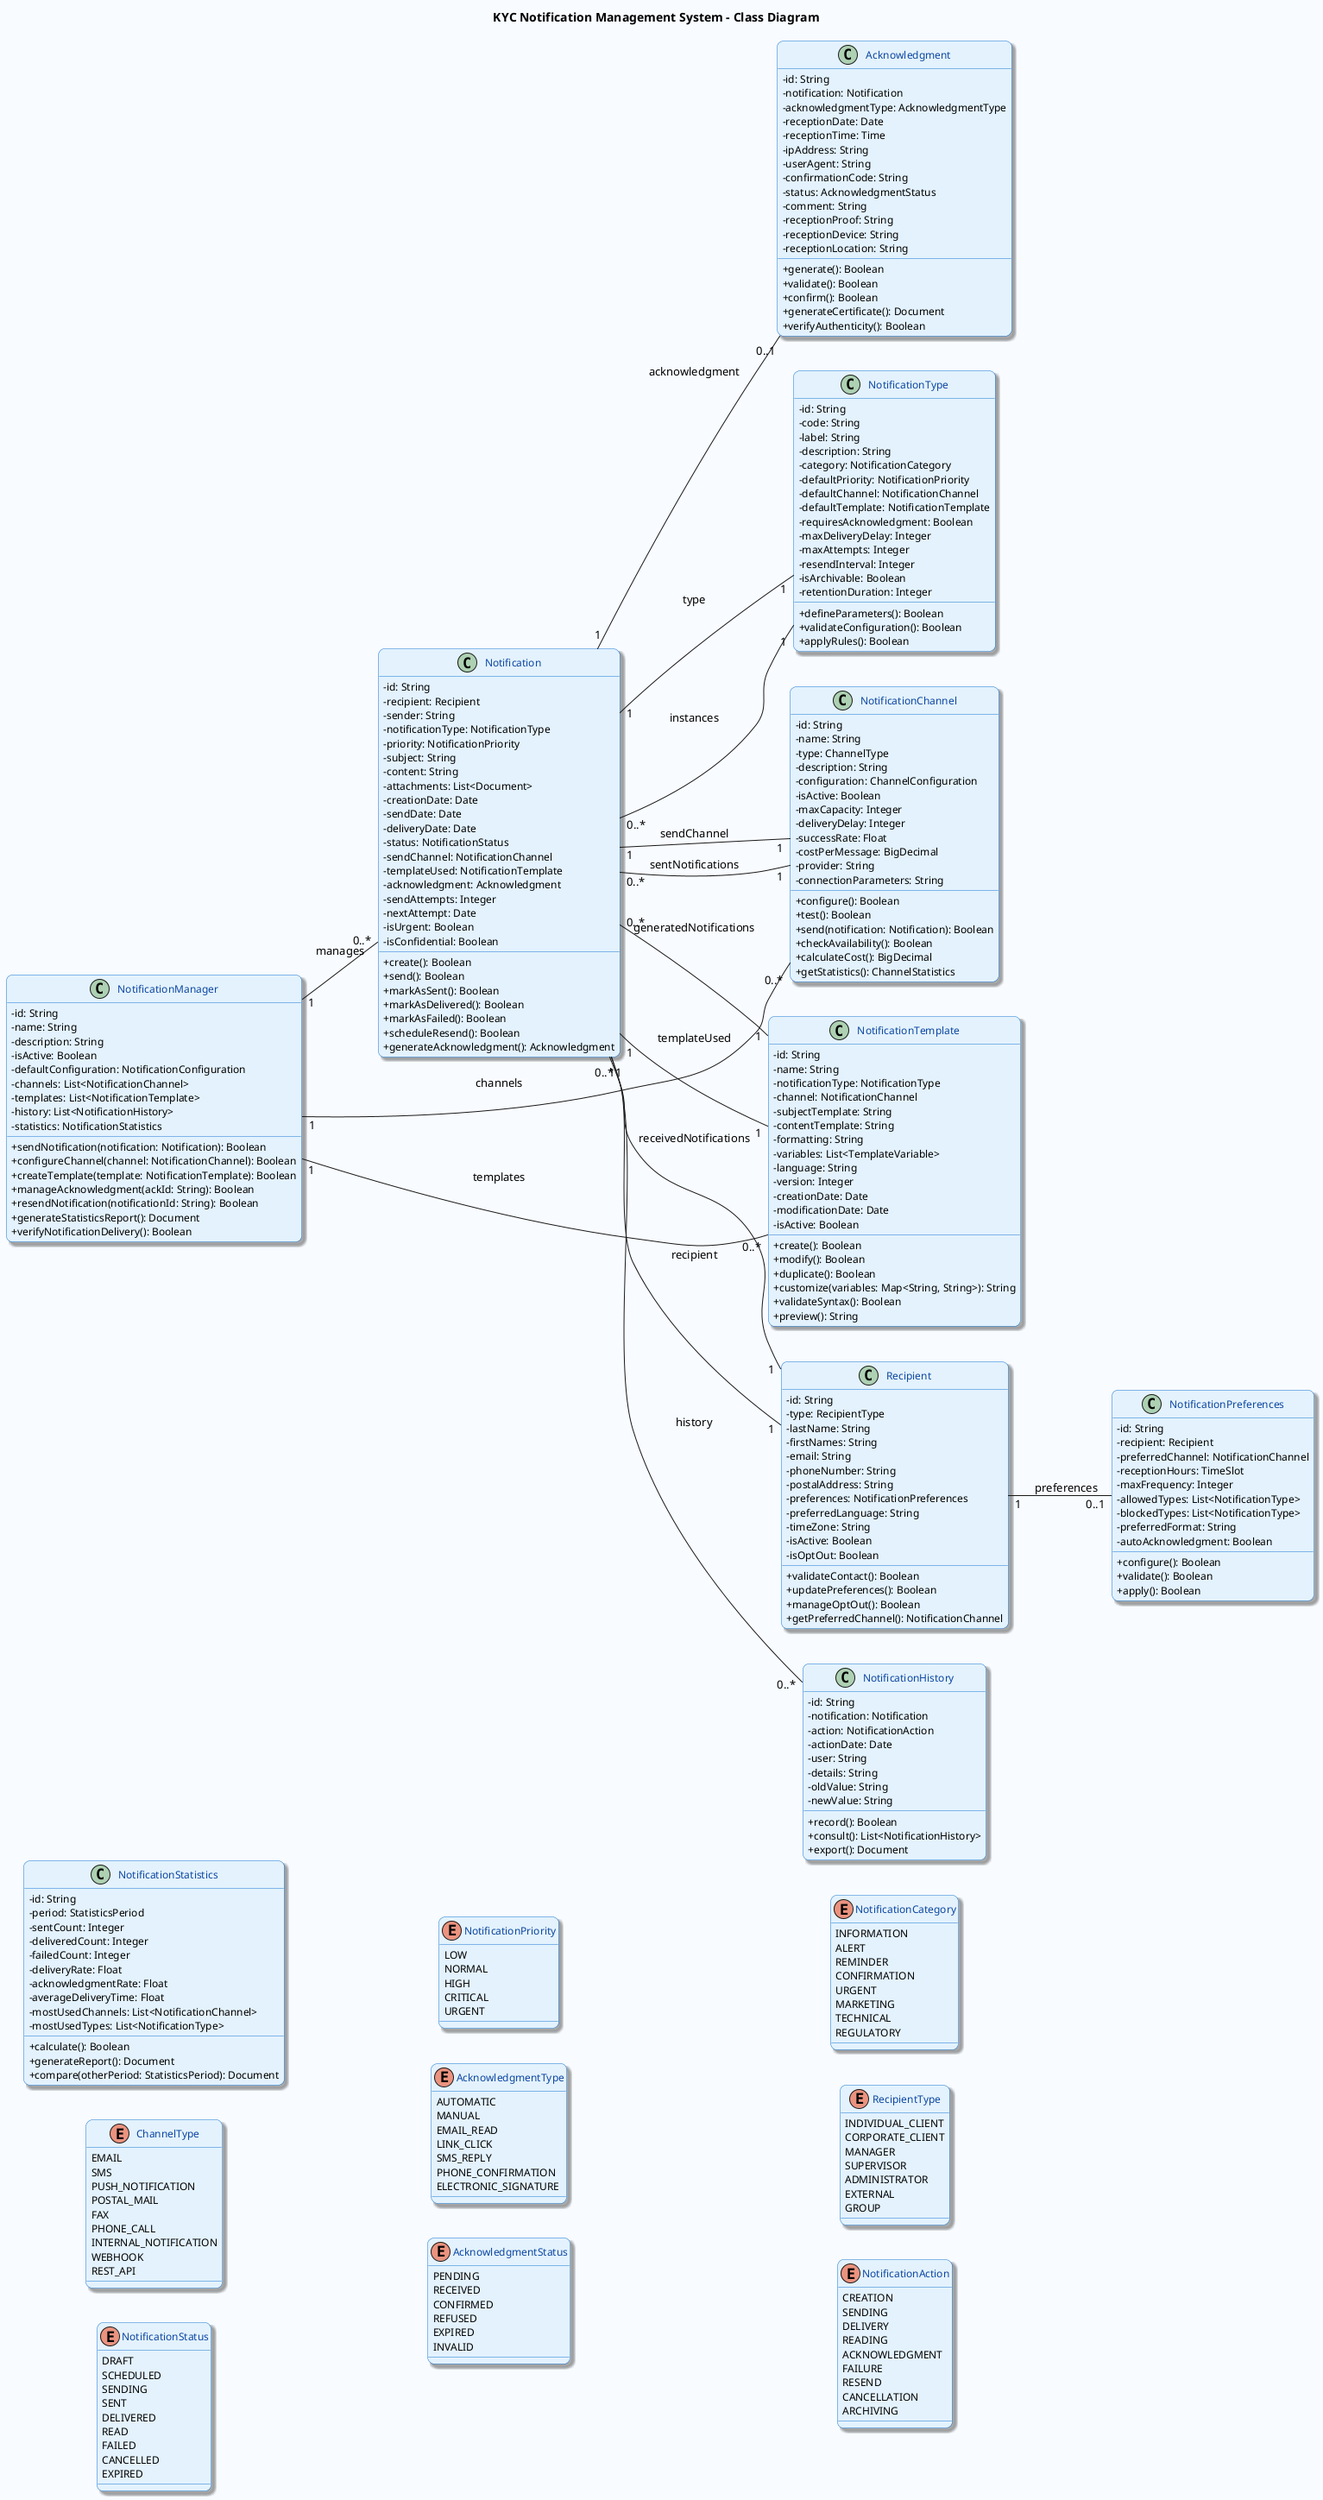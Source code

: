 @startuml NotificationManagementClassDiagram
skinparam backgroundColor #F8FBFF
skinparam classBackgroundColor #E3F2FD
skinparam classBorderColor #1976D2
skinparam classFontColor #0D47A1
skinparam classFontSize 13
skinparam classAttributeFontSize 12
skinparam classMethodFontSize 12
skinparam classAttributeIconSize 0
skinparam shadowing true
skinparam roundCorner 15
skinparam nodesep 40
skinparam ranksep 30
left to right direction

title KYC Notification Management System - Class Diagram

class NotificationManager {
  - id: String
  - name: String
  - description: String
  - isActive: Boolean
  - defaultConfiguration: NotificationConfiguration
  - channels: List<NotificationChannel>
  - templates: List<NotificationTemplate>
  - history: List<NotificationHistory>
  - statistics: NotificationStatistics
  + sendNotification(notification: Notification): Boolean
  + configureChannel(channel: NotificationChannel): Boolean
  + createTemplate(template: NotificationTemplate): Boolean
  + manageAcknowledgment(ackId: String): Boolean
  + resendNotification(notificationId: String): Boolean
  + generateStatisticsReport(): Document
  + verifyNotificationDelivery(): Boolean
}

class Notification {
  - id: String
  - recipient: Recipient
  - sender: String
  - notificationType: NotificationType
  - priority: NotificationPriority
  - subject: String
  - content: String
  - attachments: List<Document>
  - creationDate: Date
  - sendDate: Date
  - deliveryDate: Date
  - status: NotificationStatus
  - sendChannel: NotificationChannel
  - templateUsed: NotificationTemplate
  - acknowledgment: Acknowledgment
  - sendAttempts: Integer
  - nextAttempt: Date
  - isUrgent: Boolean
  - isConfidential: Boolean
  + create(): Boolean
  + send(): Boolean
  + markAsSent(): Boolean
  + markAsDelivered(): Boolean
  + markAsFailed(): Boolean
  + scheduleResend(): Boolean
  + generateAcknowledgment(): Acknowledgment
}

class Acknowledgment {
  - id: String
  - notification: Notification
  - acknowledgmentType: AcknowledgmentType
  - receptionDate: Date
  - receptionTime: Time
  - ipAddress: String
  - userAgent: String
  - confirmationCode: String
  - status: AcknowledgmentStatus
  - comment: String
  - receptionProof: String
  - receptionDevice: String
  - receptionLocation: String
  + generate(): Boolean
  + validate(): Boolean
  + confirm(): Boolean
  + generateCertificate(): Document
  + verifyAuthenticity(): Boolean
}

class NotificationType {
  - id: String
  - code: String
  - label: String
  - description: String
  - category: NotificationCategory
  - defaultPriority: NotificationPriority
  - defaultChannel: NotificationChannel
  - defaultTemplate: NotificationTemplate
  - requiresAcknowledgment: Boolean
  - maxDeliveryDelay: Integer
  - maxAttempts: Integer
  - resendInterval: Integer
  - isArchivable: Boolean
  - retentionDuration: Integer
  + defineParameters(): Boolean
  + validateConfiguration(): Boolean
  + applyRules(): Boolean
}

class NotificationChannel {
  - id: String
  - name: String
  - type: ChannelType
  - description: String
  - configuration: ChannelConfiguration
  - isActive: Boolean
  - maxCapacity: Integer
  - deliveryDelay: Integer
  - successRate: Float
  - costPerMessage: BigDecimal
  - provider: String
  - connectionParameters: String
  + configure(): Boolean
  + test(): Boolean
  + send(notification: Notification): Boolean
  + checkAvailability(): Boolean
  + calculateCost(): BigDecimal
  + getStatistics(): ChannelStatistics
}

class NotificationTemplate {
  - id: String
  - name: String
  - notificationType: NotificationType
  - channel: NotificationChannel
  - subjectTemplate: String
  - contentTemplate: String
  - formatting: String
  - variables: List<TemplateVariable>
  - language: String
  - version: Integer
  - creationDate: Date
  - modificationDate: Date
  - isActive: Boolean
  + create(): Boolean
  + modify(): Boolean
  + duplicate(): Boolean
  + customize(variables: Map<String, String>): String
  + validateSyntax(): Boolean
  + preview(): String
}

class Recipient {
  - id: String
  - type: RecipientType
  - lastName: String
  - firstNames: String
  - email: String
  - phoneNumber: String
  - postalAddress: String
  - preferences: NotificationPreferences
  - preferredLanguage: String
  - timeZone: String
  - isActive: Boolean
  - isOptOut: Boolean
  + validateContact(): Boolean
  + updatePreferences(): Boolean
  + manageOptOut(): Boolean
  + getPreferredChannel(): NotificationChannel
}

class NotificationPreferences {
  - id: String
  - recipient: Recipient
  - preferredChannel: NotificationChannel
  - receptionHours: TimeSlot
  - maxFrequency: Integer
  - allowedTypes: List<NotificationType>
  - blockedTypes: List<NotificationType>
  - preferredFormat: String
  - autoAcknowledgment: Boolean
  + configure(): Boolean
  + validate(): Boolean
  + apply(): Boolean
}

class NotificationHistory {
  - id: String
  - notification: Notification
  - action: NotificationAction
  - actionDate: Date
  - user: String
  - details: String
  - oldValue: String
  - newValue: String
  + record(): Boolean
  + consult(): List<NotificationHistory>
  + export(): Document
}

class NotificationStatistics {
  - id: String
  - period: StatisticsPeriod
  - sentCount: Integer
  - deliveredCount: Integer
  - failedCount: Integer
  - deliveryRate: Float
  - acknowledgmentRate: Float
  - averageDeliveryTime: Float
  - mostUsedChannels: List<NotificationChannel>
  - mostUsedTypes: List<NotificationType>
  + calculate(): Boolean
  + generateReport(): Document
  + compare(otherPeriod: StatisticsPeriod): Document
}

' ===== ENUMERATIONS FOR NOTIFICATION SYSTEM =====

enum ChannelType {
    EMAIL
    SMS
    PUSH_NOTIFICATION
    POSTAL_MAIL
    FAX
    PHONE_CALL
    INTERNAL_NOTIFICATION
    WEBHOOK
    REST_API
}

enum NotificationStatus {
    DRAFT
    SCHEDULED
    SENDING
    SENT
    DELIVERED
    READ
    FAILED
    CANCELLED
    EXPIRED
}

enum NotificationPriority {
    LOW
    NORMAL
    HIGH
    CRITICAL
    URGENT
}

enum AcknowledgmentType {
    AUTOMATIC
    MANUAL
    EMAIL_READ
    LINK_CLICK
    SMS_REPLY
    PHONE_CONFIRMATION
    ELECTRONIC_SIGNATURE
}

enum AcknowledgmentStatus {
    PENDING
    RECEIVED
    CONFIRMED
    REFUSED
    EXPIRED
    INVALID
}

enum NotificationCategory {
    INFORMATION
    ALERT
    REMINDER
    CONFIRMATION
    URGENT
    MARKETING
    TECHNICAL
    REGULATORY
}

enum RecipientType {
    INDIVIDUAL_CLIENT
    CORPORATE_CLIENT
    MANAGER
    SUPERVISOR
    ADMINISTRATOR
    EXTERNAL
    GROUP
}

enum NotificationAction {
    CREATION
    SENDING
    DELIVERY
    READING
    ACKNOWLEDGMENT
    FAILURE
    RESEND
    CANCELLATION
    ARCHIVING
}

' ===== MAIN RELATIONSHIPS =====

' Primary relationships for notifications
NotificationManager "1" -- "0..*" Notification : manages
NotificationManager "1" -- "0..*" NotificationChannel : channels
NotificationManager "1" -- "0..*" NotificationTemplate : templates
Notification "1" -- "0..1" Acknowledgment : acknowledgment
Notification "1" -- "1" NotificationType : type
Notification "1" -- "1" NotificationChannel : sendChannel
Notification "1" -- "1" NotificationTemplate : templateUsed
Notification "1" -- "1" Recipient : recipient
Notification "1" -- "0..*" NotificationHistory : history
NotificationType "1" -- "0..*" Notification : instances
NotificationChannel "1" -- "0..*" Notification : sentNotifications
NotificationTemplate "1" -- "0..*" Notification : generatedNotifications
Recipient "1" -- "0..*" Notification : receivedNotifications
Recipient "1" -- "0..1" NotificationPreferences : preferences

@enduml
